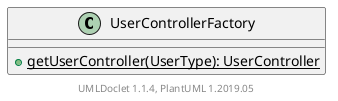 @startuml

    class UserControllerFactory [[UserControllerFactory.html]] {
        {static} +getUserController(UserType): UserController
    }


    center footer UMLDoclet 1.1.4, PlantUML 1.2019.05
@enduml
